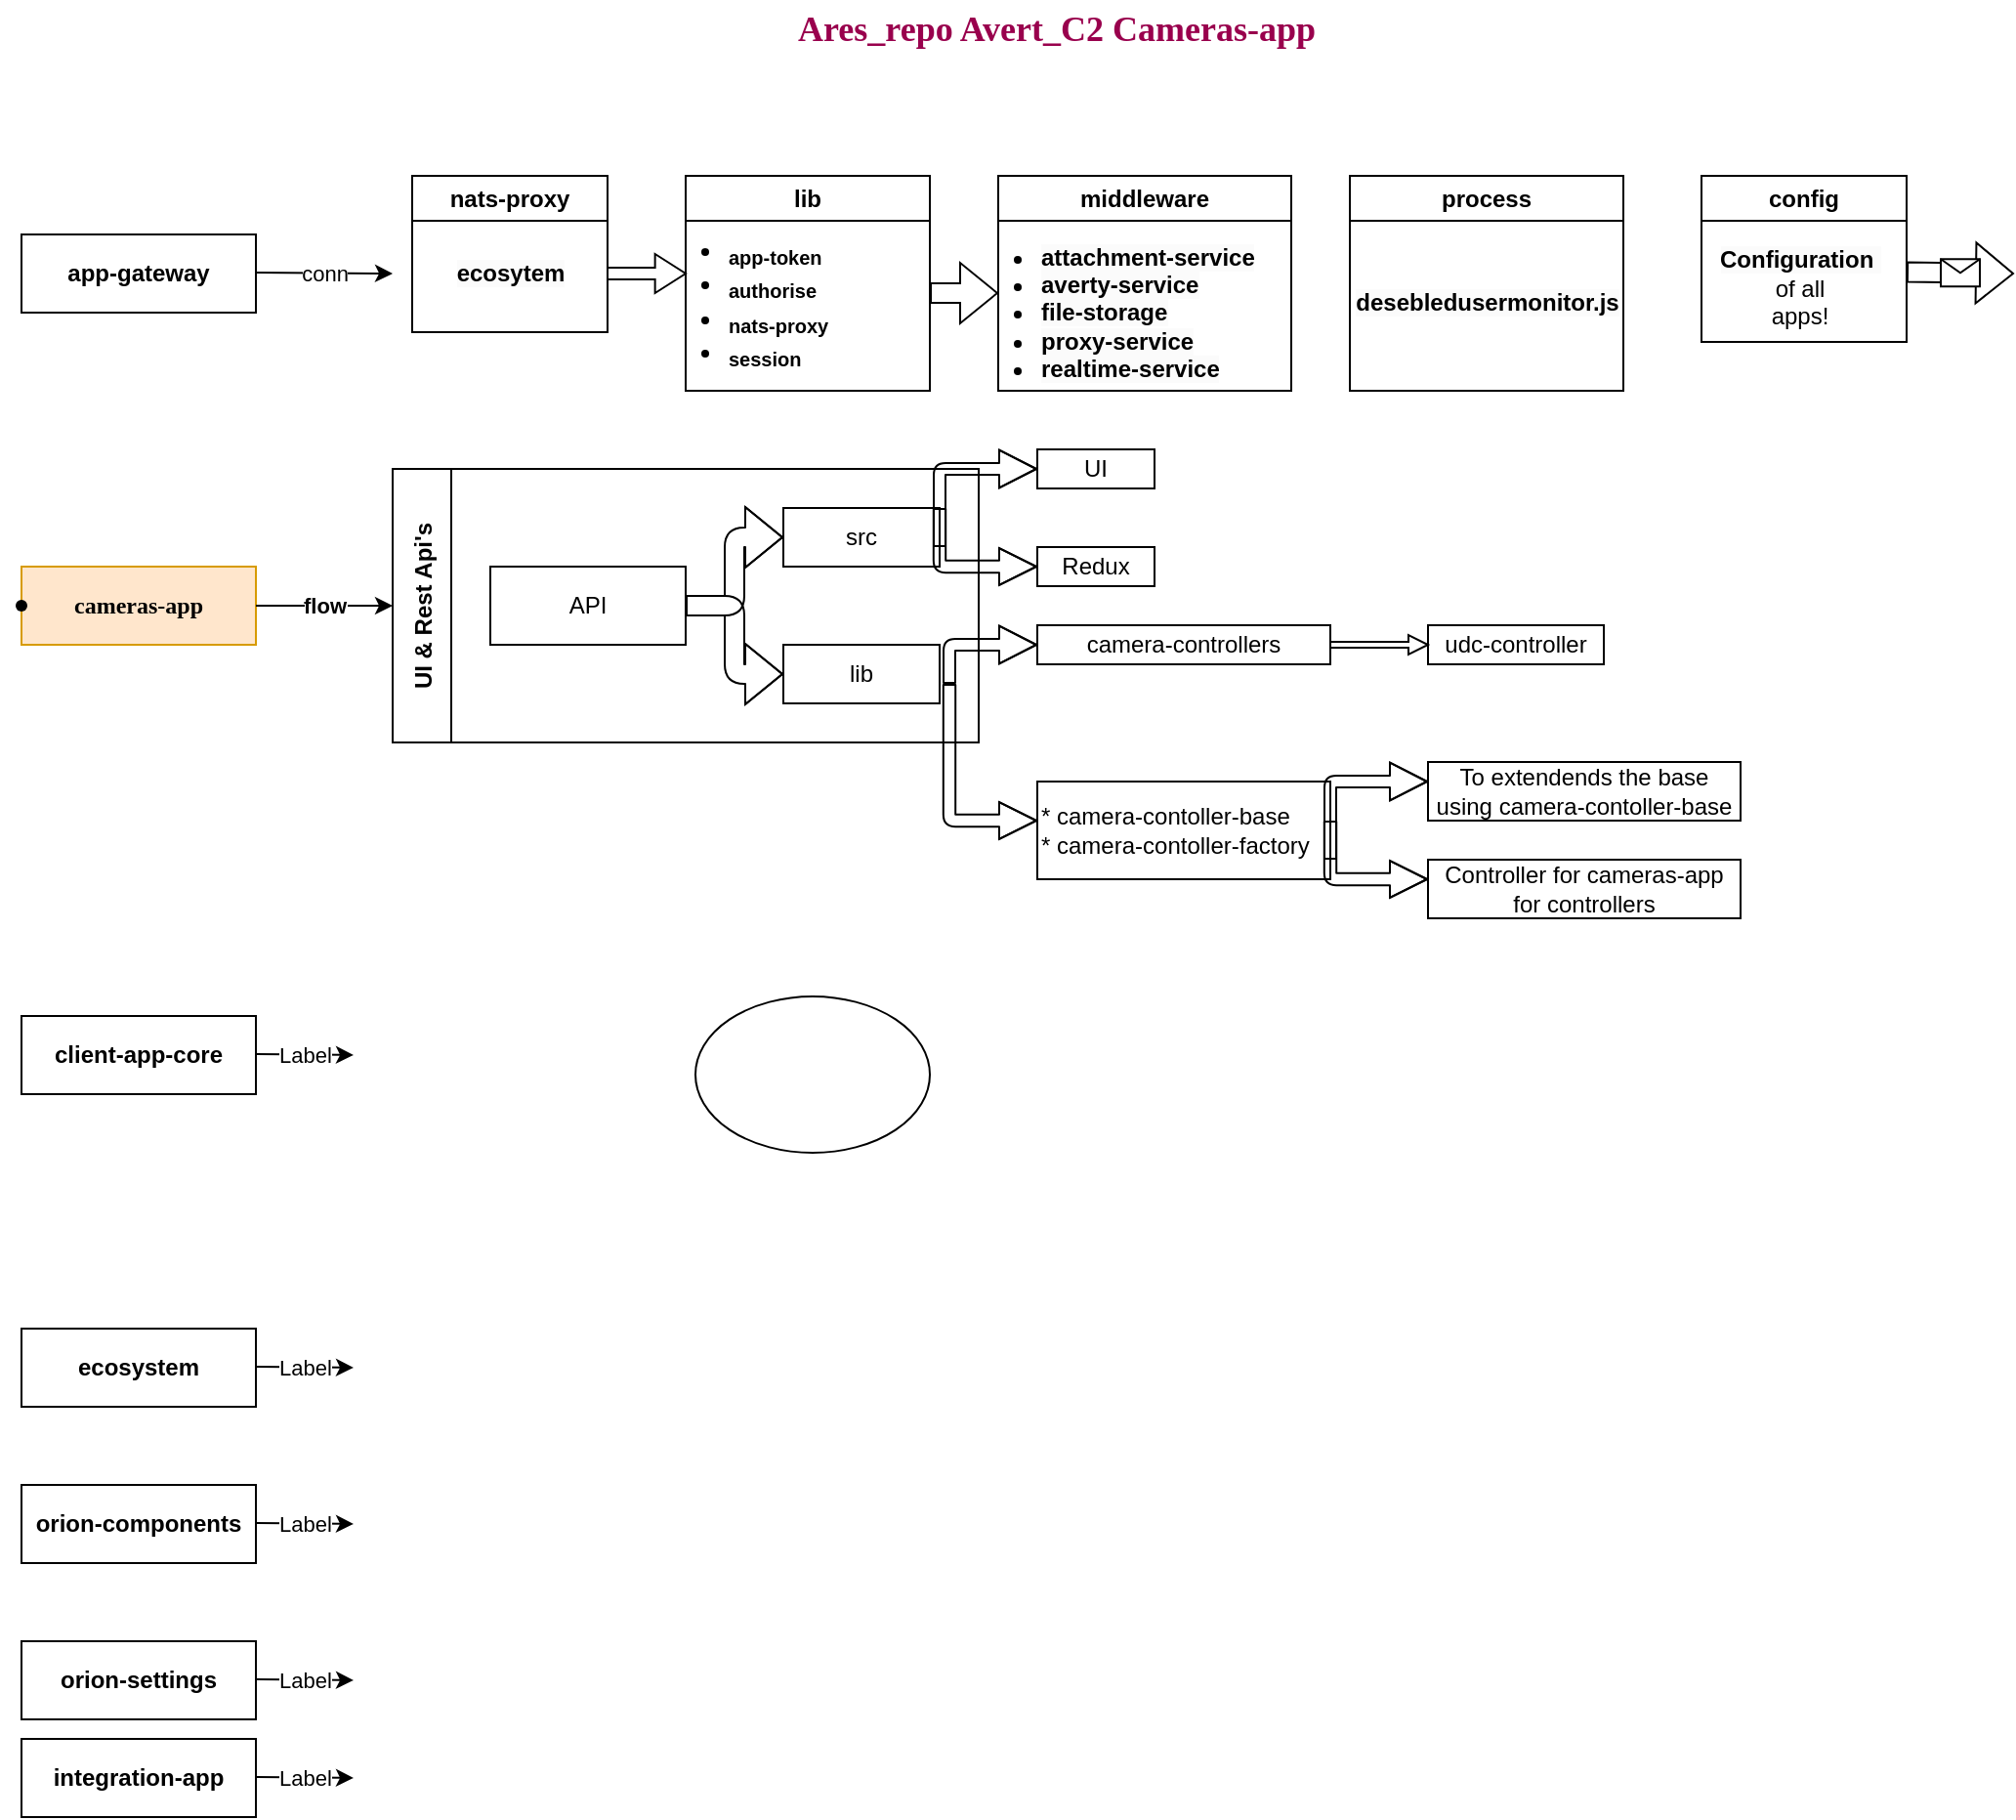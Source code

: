 <mxfile version="22.0.2" type="github">
  <diagram name="Page-1" id="0H7_KJZd_NnK1SKoSxk5">
    <mxGraphModel dx="1120" dy="878" grid="1" gridSize="10" guides="1" tooltips="1" connect="1" arrows="1" fold="1" page="0" pageScale="1" pageWidth="850" pageHeight="1100" background="none" math="0" shadow="0">
      <root>
        <mxCell id="0" />
        <mxCell id="1" parent="0" />
        <mxCell id="LveDnnUJ1QTB94thMxJI-2" value="&lt;font face=&quot;Lucida Console&quot; color=&quot;#99004d&quot; style=&quot;font-size: 18px;&quot;&gt;&lt;b style=&quot;&quot;&gt;Ares_repo Avert_C2 Cameras-app&lt;/b&gt;&lt;/font&gt;" style="text;html=1;strokeColor=none;fillColor=none;align=center;verticalAlign=middle;whiteSpace=wrap;rounded=0;" parent="1" vertex="1">
          <mxGeometry x="380" y="-40" width="380" height="30" as="geometry" />
        </mxCell>
        <mxCell id="LveDnnUJ1QTB94thMxJI-16" value="&lt;b&gt;app-gateway&lt;/b&gt;" style="rounded=0;whiteSpace=wrap;html=1;" parent="1" vertex="1">
          <mxGeometry x="40" y="80" width="120" height="40" as="geometry" />
        </mxCell>
        <mxCell id="LveDnnUJ1QTB94thMxJI-19" value="con" style="endArrow=classic;html=1;rounded=0;entryX=0;entryY=0.5;entryDx=0;entryDy=0;" parent="1" edge="1">
          <mxGeometry relative="1" as="geometry">
            <mxPoint x="160" y="99.44" as="sourcePoint" />
            <mxPoint x="230" y="100.0" as="targetPoint" />
          </mxGeometry>
        </mxCell>
        <mxCell id="LveDnnUJ1QTB94thMxJI-20" value="conn" style="edgeLabel;resizable=0;html=1;align=center;verticalAlign=middle;" parent="LveDnnUJ1QTB94thMxJI-19" connectable="0" vertex="1">
          <mxGeometry relative="1" as="geometry" />
        </mxCell>
        <mxCell id="LveDnnUJ1QTB94thMxJI-21" value="&lt;b&gt;client-app-core&lt;/b&gt;" style="rounded=0;whiteSpace=wrap;html=1;" parent="1" vertex="1">
          <mxGeometry x="40" y="480" width="120" height="40" as="geometry" />
        </mxCell>
        <mxCell id="LveDnnUJ1QTB94thMxJI-22" value="" style="endArrow=classic;html=1;rounded=0;" parent="1" edge="1">
          <mxGeometry relative="1" as="geometry">
            <mxPoint x="160" y="499.44" as="sourcePoint" />
            <mxPoint x="210" y="500" as="targetPoint" />
          </mxGeometry>
        </mxCell>
        <mxCell id="LveDnnUJ1QTB94thMxJI-23" value="Label" style="edgeLabel;resizable=0;html=1;align=center;verticalAlign=middle;" parent="LveDnnUJ1QTB94thMxJI-22" connectable="0" vertex="1">
          <mxGeometry relative="1" as="geometry" />
        </mxCell>
        <mxCell id="LveDnnUJ1QTB94thMxJI-24" value="&lt;b&gt;ecosystem&lt;/b&gt;" style="rounded=0;whiteSpace=wrap;html=1;" parent="1" vertex="1">
          <mxGeometry x="40" y="640" width="120" height="40" as="geometry" />
        </mxCell>
        <mxCell id="LveDnnUJ1QTB94thMxJI-25" value="" style="endArrow=classic;html=1;rounded=0;" parent="1" edge="1">
          <mxGeometry relative="1" as="geometry">
            <mxPoint x="160" y="659.44" as="sourcePoint" />
            <mxPoint x="210" y="660" as="targetPoint" />
          </mxGeometry>
        </mxCell>
        <mxCell id="LveDnnUJ1QTB94thMxJI-26" value="Label" style="edgeLabel;resizable=0;html=1;align=center;verticalAlign=middle;" parent="LveDnnUJ1QTB94thMxJI-25" connectable="0" vertex="1">
          <mxGeometry relative="1" as="geometry" />
        </mxCell>
        <mxCell id="LveDnnUJ1QTB94thMxJI-27" value="&lt;b&gt;&lt;font face=&quot;Lucida Console&quot;&gt;cameras-app&lt;/font&gt;&lt;/b&gt;" style="rounded=0;whiteSpace=wrap;html=1;fillColor=#ffe6cc;strokeColor=#d79b00;" parent="1" vertex="1">
          <mxGeometry x="40" y="250" width="120" height="40" as="geometry" />
        </mxCell>
        <mxCell id="LveDnnUJ1QTB94thMxJI-30" value="&lt;b&gt;orion-components&lt;/b&gt;" style="rounded=0;whiteSpace=wrap;html=1;" parent="1" vertex="1">
          <mxGeometry x="40" y="720" width="120" height="40" as="geometry" />
        </mxCell>
        <mxCell id="LveDnnUJ1QTB94thMxJI-31" value="" style="endArrow=classic;html=1;rounded=0;" parent="1" edge="1">
          <mxGeometry relative="1" as="geometry">
            <mxPoint x="160" y="739.44" as="sourcePoint" />
            <mxPoint x="210" y="740" as="targetPoint" />
          </mxGeometry>
        </mxCell>
        <mxCell id="LveDnnUJ1QTB94thMxJI-32" value="Label" style="edgeLabel;resizable=0;html=1;align=center;verticalAlign=middle;" parent="LveDnnUJ1QTB94thMxJI-31" connectable="0" vertex="1">
          <mxGeometry relative="1" as="geometry" />
        </mxCell>
        <mxCell id="LveDnnUJ1QTB94thMxJI-33" value="" style="endArrow=classic;html=1;rounded=0;exitX=1;exitY=0.5;exitDx=0;exitDy=0;" parent="1" source="LveDnnUJ1QTB94thMxJI-27" edge="1">
          <mxGeometry relative="1" as="geometry">
            <mxPoint x="170" y="199.44" as="sourcePoint" />
            <mxPoint x="230" y="270" as="targetPoint" />
          </mxGeometry>
        </mxCell>
        <mxCell id="LveDnnUJ1QTB94thMxJI-34" value="&lt;b&gt;flow&lt;/b&gt;" style="edgeLabel;resizable=0;html=1;align=center;verticalAlign=middle;" parent="LveDnnUJ1QTB94thMxJI-33" connectable="0" vertex="1">
          <mxGeometry relative="1" as="geometry" />
        </mxCell>
        <mxCell id="LveDnnUJ1QTB94thMxJI-37" value="&lt;b&gt;orion-settings&lt;/b&gt;" style="rounded=0;whiteSpace=wrap;html=1;" parent="1" vertex="1">
          <mxGeometry x="40" y="800" width="120" height="40" as="geometry" />
        </mxCell>
        <mxCell id="LveDnnUJ1QTB94thMxJI-38" value="" style="endArrow=classic;html=1;rounded=0;" parent="1" edge="1">
          <mxGeometry relative="1" as="geometry">
            <mxPoint x="160" y="819.44" as="sourcePoint" />
            <mxPoint x="210" y="820" as="targetPoint" />
          </mxGeometry>
        </mxCell>
        <mxCell id="LveDnnUJ1QTB94thMxJI-39" value="Label" style="edgeLabel;resizable=0;html=1;align=center;verticalAlign=middle;" parent="LveDnnUJ1QTB94thMxJI-38" connectable="0" vertex="1">
          <mxGeometry relative="1" as="geometry" />
        </mxCell>
        <mxCell id="LveDnnUJ1QTB94thMxJI-40" value="&lt;b&gt;integration-app&lt;/b&gt;" style="rounded=0;whiteSpace=wrap;html=1;" parent="1" vertex="1">
          <mxGeometry x="40" y="850" width="120" height="40" as="geometry" />
        </mxCell>
        <mxCell id="LveDnnUJ1QTB94thMxJI-41" value="" style="endArrow=classic;html=1;rounded=0;" parent="1" edge="1">
          <mxGeometry relative="1" as="geometry">
            <mxPoint x="160" y="869.44" as="sourcePoint" />
            <mxPoint x="210" y="870" as="targetPoint" />
          </mxGeometry>
        </mxCell>
        <mxCell id="LveDnnUJ1QTB94thMxJI-42" value="Label" style="edgeLabel;resizable=0;html=1;align=center;verticalAlign=middle;" parent="LveDnnUJ1QTB94thMxJI-41" connectable="0" vertex="1">
          <mxGeometry relative="1" as="geometry" />
        </mxCell>
        <mxCell id="LveDnnUJ1QTB94thMxJI-44" value="" style="shape=singleArrow;whiteSpace=wrap;html=1;arrowWidth=0.3;arrowSize=0.392;" parent="1" vertex="1">
          <mxGeometry x="340" y="90" width="40" height="20" as="geometry" />
        </mxCell>
        <mxCell id="LveDnnUJ1QTB94thMxJI-46" value="nats-proxy" style="swimlane;whiteSpace=wrap;html=1;" parent="1" vertex="1">
          <mxGeometry x="240" y="50" width="100" height="80" as="geometry" />
        </mxCell>
        <mxCell id="LveDnnUJ1QTB94thMxJI-48" value="&lt;span style=&quot;color: rgb(0, 0, 0); font-family: Helvetica; font-size: 12px; font-style: normal; font-variant-ligatures: normal; font-variant-caps: normal; letter-spacing: normal; orphans: 2; text-align: center; text-indent: 0px; text-transform: none; widows: 2; word-spacing: 0px; -webkit-text-stroke-width: 0px; background-color: rgb(251, 251, 251); text-decoration-thickness: initial; text-decoration-style: initial; text-decoration-color: initial; float: none; display: inline !important;&quot;&gt;&lt;b&gt;ecosytem&lt;/b&gt;&lt;/span&gt;" style="text;html=1;align=center;verticalAlign=middle;resizable=0;points=[];autosize=1;strokeColor=none;fillColor=none;" parent="LveDnnUJ1QTB94thMxJI-46" vertex="1">
          <mxGeometry x="10" y="35" width="80" height="30" as="geometry" />
        </mxCell>
        <mxCell id="LveDnnUJ1QTB94thMxJI-49" value="lib" style="swimlane;whiteSpace=wrap;html=1;" parent="1" vertex="1">
          <mxGeometry x="380" y="50" width="125" height="110" as="geometry" />
        </mxCell>
        <mxCell id="LveDnnUJ1QTB94thMxJI-50" value="&lt;ul&gt;&lt;li&gt;&lt;b&gt;&lt;sub&gt;app-token&lt;/sub&gt;&lt;/b&gt;&lt;/li&gt;&lt;li&gt;&lt;b&gt;&lt;sub&gt;authorise&lt;/sub&gt;&lt;/b&gt;&lt;/li&gt;&lt;li&gt;&lt;b&gt;&lt;sub&gt;nats-proxy&lt;/sub&gt;&lt;/b&gt;&lt;/li&gt;&lt;li&gt;&lt;b&gt;&lt;sub&gt;session&lt;/sub&gt;&lt;/b&gt;&lt;/li&gt;&lt;/ul&gt;" style="text;html=1;align=left;verticalAlign=middle;resizable=0;points=[];autosize=1;strokeColor=none;fillColor=none;" parent="LveDnnUJ1QTB94thMxJI-49" vertex="1">
          <mxGeometry x="-20" y="10" width="110" height="110" as="geometry" />
        </mxCell>
        <mxCell id="LveDnnUJ1QTB94thMxJI-52" value="middleware" style="swimlane;whiteSpace=wrap;html=1;" parent="1" vertex="1">
          <mxGeometry x="540" y="50" width="150" height="110" as="geometry">
            <mxRectangle x="540" y="50" width="110" height="30" as="alternateBounds" />
          </mxGeometry>
        </mxCell>
        <mxCell id="LveDnnUJ1QTB94thMxJI-53" value="&lt;ul&gt;&lt;li&gt;&lt;span style=&quot;color: rgb(0, 0, 0); font-family: Helvetica; font-size: 12px; font-style: normal; font-variant-ligatures: normal; font-variant-caps: normal; letter-spacing: normal; orphans: 2; text-indent: 0px; text-transform: none; widows: 2; word-spacing: 0px; -webkit-text-stroke-width: 0px; background-color: rgb(251, 251, 251); text-decoration-thickness: initial; text-decoration-style: initial; text-decoration-color: initial; float: none; display: inline !important;&quot;&gt;&lt;b&gt;attachment-service&lt;/b&gt;&lt;/span&gt;&lt;/li&gt;&lt;li&gt;&lt;span style=&quot;color: rgb(0, 0, 0); font-family: Helvetica; font-size: 12px; font-style: normal; font-variant-ligatures: normal; font-variant-caps: normal; letter-spacing: normal; orphans: 2; text-indent: 0px; text-transform: none; widows: 2; word-spacing: 0px; -webkit-text-stroke-width: 0px; background-color: rgb(251, 251, 251); text-decoration-thickness: initial; text-decoration-style: initial; text-decoration-color: initial; float: none; display: inline !important;&quot;&gt;&lt;b&gt;averty-service&lt;/b&gt;&lt;/span&gt;&lt;/li&gt;&lt;li&gt;&lt;span style=&quot;color: rgb(0, 0, 0); font-family: Helvetica; font-size: 12px; font-style: normal; font-variant-ligatures: normal; font-variant-caps: normal; letter-spacing: normal; orphans: 2; text-indent: 0px; text-transform: none; widows: 2; word-spacing: 0px; -webkit-text-stroke-width: 0px; background-color: rgb(251, 251, 251); text-decoration-thickness: initial; text-decoration-style: initial; text-decoration-color: initial; float: none; display: inline !important;&quot;&gt;&lt;b&gt;file-storage&lt;/b&gt;&lt;/span&gt;&lt;/li&gt;&lt;li&gt;&lt;span style=&quot;color: rgb(0, 0, 0); font-family: Helvetica; font-size: 12px; font-style: normal; font-variant-ligatures: normal; font-variant-caps: normal; letter-spacing: normal; orphans: 2; text-indent: 0px; text-transform: none; widows: 2; word-spacing: 0px; -webkit-text-stroke-width: 0px; background-color: rgb(251, 251, 251); text-decoration-thickness: initial; text-decoration-style: initial; text-decoration-color: initial; float: none; display: inline !important;&quot;&gt;&lt;b&gt;proxy-service&lt;/b&gt;&lt;/span&gt;&lt;/li&gt;&lt;li&gt;&lt;span style=&quot;color: rgb(0, 0, 0); font-family: Helvetica; font-size: 12px; font-style: normal; font-variant-ligatures: normal; font-variant-caps: normal; letter-spacing: normal; orphans: 2; text-indent: 0px; text-transform: none; widows: 2; word-spacing: 0px; -webkit-text-stroke-width: 0px; background-color: rgb(251, 251, 251); text-decoration-thickness: initial; text-decoration-style: initial; text-decoration-color: initial; float: none; display: inline !important;&quot;&gt;&lt;b&gt;realtime-service&lt;/b&gt;&lt;/span&gt;&lt;/li&gt;&lt;/ul&gt;" style="text;html=1;align=left;verticalAlign=middle;resizable=0;points=[];autosize=1;strokeColor=none;fillColor=none;" parent="LveDnnUJ1QTB94thMxJI-52" vertex="1">
          <mxGeometry x="-20" y="15" width="170" height="110" as="geometry" />
        </mxCell>
        <mxCell id="LveDnnUJ1QTB94thMxJI-58" value="" style="endArrow=classic;html=1;rounded=0;shape=flexArrow;" parent="LveDnnUJ1QTB94thMxJI-52" edge="1">
          <mxGeometry relative="1" as="geometry">
            <mxPoint x="-35" y="60" as="sourcePoint" />
            <mxPoint y="60" as="targetPoint" />
          </mxGeometry>
        </mxCell>
        <mxCell id="LveDnnUJ1QTB94thMxJI-60" value="process" style="swimlane;whiteSpace=wrap;html=1;" parent="1" vertex="1">
          <mxGeometry x="720" y="50" width="140" height="110" as="geometry" />
        </mxCell>
        <mxCell id="LveDnnUJ1QTB94thMxJI-61" value="&lt;span style=&quot;color: rgb(0, 0, 0); font-family: Helvetica; font-size: 12px; font-style: normal; font-variant-ligatures: normal; font-variant-caps: normal; letter-spacing: normal; orphans: 2; text-align: center; text-indent: 0px; text-transform: none; widows: 2; word-spacing: 0px; -webkit-text-stroke-width: 0px; background-color: rgb(251, 251, 251); text-decoration-thickness: initial; text-decoration-style: initial; text-decoration-color: initial; float: none; display: inline !important;&quot;&gt;&lt;b&gt;desebledusermonitor.js&lt;/b&gt;&lt;/span&gt;" style="text;html=1;align=center;verticalAlign=middle;resizable=0;points=[];autosize=1;strokeColor=none;fillColor=none;" parent="LveDnnUJ1QTB94thMxJI-60" vertex="1">
          <mxGeometry x="-10" y="50" width="160" height="30" as="geometry" />
        </mxCell>
        <mxCell id="LveDnnUJ1QTB94thMxJI-62" value="config" style="swimlane;whiteSpace=wrap;html=1;" parent="1" vertex="1">
          <mxGeometry x="900" y="50" width="105" height="85" as="geometry" />
        </mxCell>
        <mxCell id="LveDnnUJ1QTB94thMxJI-63" value="&lt;span style=&quot;background-color: rgb(251, 251, 251);&quot;&gt;&lt;b&gt;&lt;br&gt;Configuration&amp;nbsp;&lt;br&gt;&lt;/b&gt;&lt;/span&gt;of all&lt;br&gt;apps!" style="text;html=1;align=center;verticalAlign=middle;resizable=0;points=[];autosize=1;strokeColor=none;fillColor=none;" parent="LveDnnUJ1QTB94thMxJI-62" vertex="1">
          <mxGeometry x="-5" y="15" width="110" height="70" as="geometry" />
        </mxCell>
        <mxCell id="LveDnnUJ1QTB94thMxJI-66" value="" style="endArrow=classic;html=1;rounded=0;shape=flexArrow;" parent="1" edge="1">
          <mxGeometry relative="1" as="geometry">
            <mxPoint x="1005" y="99.23" as="sourcePoint" />
            <mxPoint x="1060" y="100" as="targetPoint" />
          </mxGeometry>
        </mxCell>
        <mxCell id="LveDnnUJ1QTB94thMxJI-67" value="" style="shape=message;html=1;outlineConnect=0;" parent="LveDnnUJ1QTB94thMxJI-66" vertex="1">
          <mxGeometry width="20" height="14" relative="1" as="geometry">
            <mxPoint x="-10" y="-7" as="offset" />
          </mxGeometry>
        </mxCell>
        <mxCell id="LveDnnUJ1QTB94thMxJI-73" value="UI &amp; Rest Api&#39;s" style="swimlane;startSize=30;horizontal=0;childLayout=treeLayout;horizontalTree=1;resizable=0;containerType=tree;fontSize=12;direction=east;" parent="1" vertex="1">
          <mxGeometry x="230" y="200" width="300" height="140" as="geometry" />
        </mxCell>
        <mxCell id="LveDnnUJ1QTB94thMxJI-74" value="API" style="whiteSpace=wrap;html=1;" parent="LveDnnUJ1QTB94thMxJI-73" vertex="1">
          <mxGeometry x="50" y="50" width="100" height="40" as="geometry" />
        </mxCell>
        <mxCell id="LveDnnUJ1QTB94thMxJI-75" value="src" style="whiteSpace=wrap;html=1;" parent="LveDnnUJ1QTB94thMxJI-73" vertex="1">
          <mxGeometry x="200" y="20" width="80" height="30" as="geometry" />
        </mxCell>
        <mxCell id="LveDnnUJ1QTB94thMxJI-76" value="" style="edgeStyle=elbowEdgeStyle;elbow=vertical;html=1;rounded=1;curved=0;sourcePerimeterSpacing=0;targetPerimeterSpacing=0;startSize=6;endSize=6;shape=flexArrow;" parent="LveDnnUJ1QTB94thMxJI-73" source="LveDnnUJ1QTB94thMxJI-74" target="LveDnnUJ1QTB94thMxJI-75" edge="1">
          <mxGeometry relative="1" as="geometry" />
        </mxCell>
        <mxCell id="LveDnnUJ1QTB94thMxJI-77" value="lib" style="whiteSpace=wrap;html=1;" parent="LveDnnUJ1QTB94thMxJI-73" vertex="1">
          <mxGeometry x="200" y="90" width="80" height="30" as="geometry" />
        </mxCell>
        <mxCell id="LveDnnUJ1QTB94thMxJI-78" value="" style="edgeStyle=elbowEdgeStyle;elbow=vertical;html=1;rounded=1;curved=0;sourcePerimeterSpacing=0;targetPerimeterSpacing=0;startSize=6;endSize=6;shape=flexArrow;" parent="LveDnnUJ1QTB94thMxJI-73" source="LveDnnUJ1QTB94thMxJI-74" target="LveDnnUJ1QTB94thMxJI-77" edge="1">
          <mxGeometry relative="1" as="geometry" />
        </mxCell>
        <mxCell id="LveDnnUJ1QTB94thMxJI-88" value="Redux" style="whiteSpace=wrap;html=1;" parent="1" vertex="1">
          <mxGeometry x="560" y="240" width="60" height="20" as="geometry" />
        </mxCell>
        <mxCell id="LveDnnUJ1QTB94thMxJI-86" value="UI" style="whiteSpace=wrap;html=1;" parent="1" vertex="1">
          <mxGeometry x="560" y="190" width="60" height="20" as="geometry" />
        </mxCell>
        <mxCell id="LveDnnUJ1QTB94thMxJI-87" value="" style="edgeStyle=elbowEdgeStyle;elbow=vertical;html=1;rounded=1;curved=0;sourcePerimeterSpacing=0;targetPerimeterSpacing=0;startSize=6;endSize=6;shape=flexArrow;endWidth=12.414;width=6;" parent="1" edge="1">
          <mxGeometry relative="1" as="geometry">
            <mxPoint x="510" y="240" as="sourcePoint" />
            <mxPoint x="560" y="200" as="targetPoint" />
            <Array as="points">
              <mxPoint x="560" y="200" />
            </Array>
          </mxGeometry>
        </mxCell>
        <mxCell id="LveDnnUJ1QTB94thMxJI-89" value="" style="edgeStyle=elbowEdgeStyle;elbow=vertical;html=1;rounded=1;curved=0;sourcePerimeterSpacing=0;targetPerimeterSpacing=0;startSize=6;endSize=6;shape=flexArrow;endWidth=11.724;width=6.207;" parent="1" edge="1">
          <mxGeometry relative="1" as="geometry">
            <mxPoint x="510" y="220" as="sourcePoint" />
            <mxPoint x="560" y="250" as="targetPoint" />
            <Array as="points">
              <mxPoint x="640" y="250" />
            </Array>
          </mxGeometry>
        </mxCell>
        <mxCell id="LveDnnUJ1QTB94thMxJI-101" value="&lt;span style=&quot;background-color: initial;&quot;&gt;* camera-contoller-base&lt;/span&gt;&lt;br&gt;&lt;span style=&quot;background-color: initial;&quot;&gt;* camera-contoller-factory&lt;/span&gt;" style="whiteSpace=wrap;html=1;align=left;" parent="1" vertex="1">
          <mxGeometry x="560" y="360" width="150" height="50" as="geometry" />
        </mxCell>
        <mxCell id="LveDnnUJ1QTB94thMxJI-102" value="camera-controllers" style="whiteSpace=wrap;html=1;" parent="1" vertex="1">
          <mxGeometry x="560" y="280" width="150" height="20" as="geometry" />
        </mxCell>
        <mxCell id="LveDnnUJ1QTB94thMxJI-103" value="" style="edgeStyle=elbowEdgeStyle;elbow=vertical;html=1;rounded=1;curved=0;sourcePerimeterSpacing=0;targetPerimeterSpacing=0;startSize=6;endSize=6;shape=flexArrow;endWidth=12.414;width=6;" parent="1" edge="1">
          <mxGeometry relative="1" as="geometry">
            <mxPoint x="515" y="310" as="sourcePoint" />
            <mxPoint x="560" y="290" as="targetPoint" />
            <Array as="points">
              <mxPoint x="565" y="290" />
            </Array>
          </mxGeometry>
        </mxCell>
        <mxCell id="LveDnnUJ1QTB94thMxJI-104" value="" style="edgeStyle=elbowEdgeStyle;elbow=vertical;html=1;rounded=1;curved=0;sourcePerimeterSpacing=0;targetPerimeterSpacing=0;startSize=6;endSize=6;shape=flexArrow;endWidth=11.724;width=6.207;" parent="1" edge="1">
          <mxGeometry relative="1" as="geometry">
            <mxPoint x="515" y="310" as="sourcePoint" />
            <mxPoint x="560" y="380" as="targetPoint" />
            <Array as="points">
              <mxPoint x="645" y="380" />
            </Array>
          </mxGeometry>
        </mxCell>
        <mxCell id="LveDnnUJ1QTB94thMxJI-110" value="udc-controller" style="whiteSpace=wrap;html=1;" parent="1" vertex="1">
          <mxGeometry x="760" y="280" width="90" height="20" as="geometry" />
        </mxCell>
        <mxCell id="LveDnnUJ1QTB94thMxJI-122" value="Controller for cameras-app for controllers" style="whiteSpace=wrap;html=1;" parent="1" vertex="1">
          <mxGeometry x="760" y="400" width="160" height="30" as="geometry" />
        </mxCell>
        <mxCell id="LveDnnUJ1QTB94thMxJI-123" value="To extendends the base&lt;br&gt;using&amp;nbsp;camera-contoller-base" style="whiteSpace=wrap;html=1;" parent="1" vertex="1">
          <mxGeometry x="760" y="350" width="160" height="30" as="geometry" />
        </mxCell>
        <mxCell id="LveDnnUJ1QTB94thMxJI-124" value="" style="edgeStyle=elbowEdgeStyle;elbow=vertical;html=1;rounded=1;curved=0;sourcePerimeterSpacing=0;targetPerimeterSpacing=0;startSize=6;endSize=6;shape=flexArrow;endWidth=12.414;width=6;" parent="1" edge="1">
          <mxGeometry relative="1" as="geometry">
            <mxPoint x="710" y="400" as="sourcePoint" />
            <mxPoint x="760" y="360" as="targetPoint" />
            <Array as="points">
              <mxPoint x="760" y="360" />
            </Array>
          </mxGeometry>
        </mxCell>
        <mxCell id="LveDnnUJ1QTB94thMxJI-125" value="" style="edgeStyle=elbowEdgeStyle;elbow=vertical;html=1;rounded=1;curved=0;sourcePerimeterSpacing=0;targetPerimeterSpacing=0;startSize=6;endSize=6;shape=flexArrow;endWidth=11.724;width=6.207;" parent="1" edge="1">
          <mxGeometry relative="1" as="geometry">
            <mxPoint x="710" y="380" as="sourcePoint" />
            <mxPoint x="760" y="410" as="targetPoint" />
            <Array as="points">
              <mxPoint x="840" y="410" />
            </Array>
          </mxGeometry>
        </mxCell>
        <mxCell id="LveDnnUJ1QTB94thMxJI-126" value="" style="shape=singleArrow;whiteSpace=wrap;html=1;" parent="1" vertex="1">
          <mxGeometry x="710" y="285" width="50" height="10" as="geometry" />
        </mxCell>
        <mxCell id="LveDnnUJ1QTB94thMxJI-131" value="" style="shape=waypoint;sketch=0;size=6;pointerEvents=1;points=[];fillColor=default;resizable=0;rotatable=0;perimeter=centerPerimeter;snapToPoint=1;rounded=0;" parent="1" vertex="1">
          <mxGeometry x="30" y="260" width="20" height="20" as="geometry" />
        </mxCell>
        <mxCell id="rTGKYhxDm16bNUMsIpAG-1" value="" style="ellipse;whiteSpace=wrap;html=1;" vertex="1" parent="1">
          <mxGeometry x="385" y="470" width="120" height="80" as="geometry" />
        </mxCell>
      </root>
    </mxGraphModel>
  </diagram>
</mxfile>

